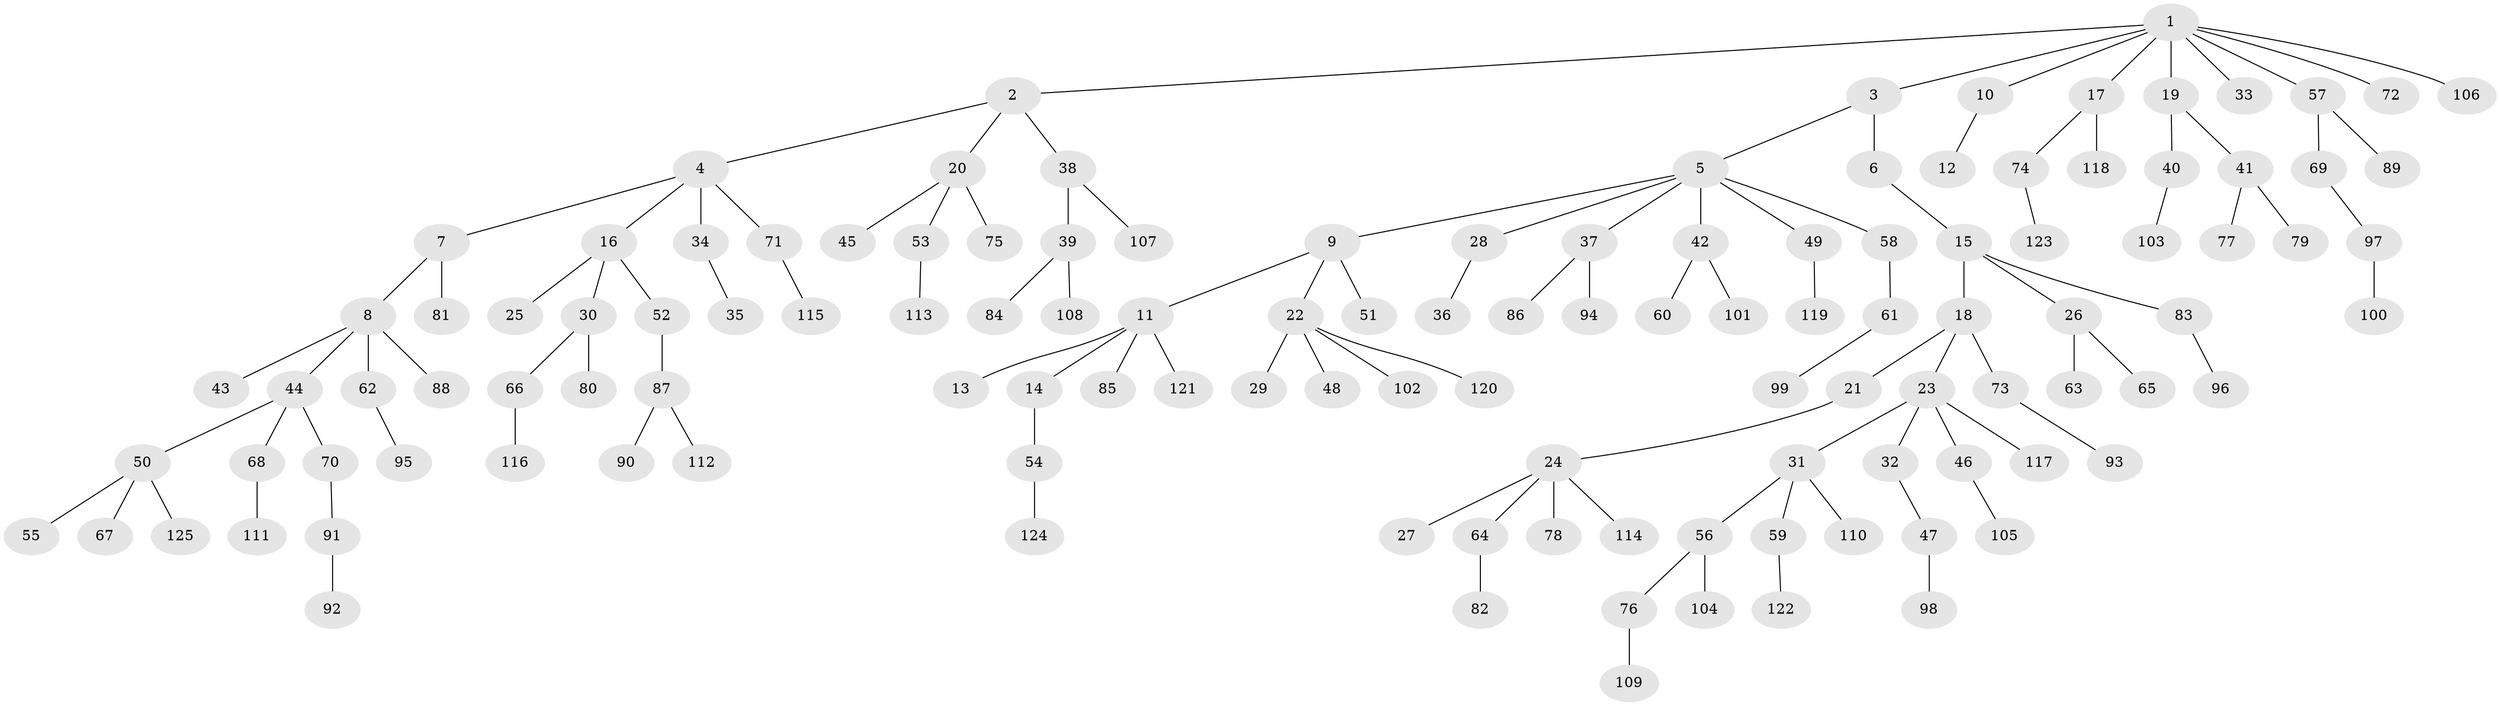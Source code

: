 // Generated by graph-tools (version 1.1) at 2025/26/03/09/25 03:26:30]
// undirected, 125 vertices, 124 edges
graph export_dot {
graph [start="1"]
  node [color=gray90,style=filled];
  1;
  2;
  3;
  4;
  5;
  6;
  7;
  8;
  9;
  10;
  11;
  12;
  13;
  14;
  15;
  16;
  17;
  18;
  19;
  20;
  21;
  22;
  23;
  24;
  25;
  26;
  27;
  28;
  29;
  30;
  31;
  32;
  33;
  34;
  35;
  36;
  37;
  38;
  39;
  40;
  41;
  42;
  43;
  44;
  45;
  46;
  47;
  48;
  49;
  50;
  51;
  52;
  53;
  54;
  55;
  56;
  57;
  58;
  59;
  60;
  61;
  62;
  63;
  64;
  65;
  66;
  67;
  68;
  69;
  70;
  71;
  72;
  73;
  74;
  75;
  76;
  77;
  78;
  79;
  80;
  81;
  82;
  83;
  84;
  85;
  86;
  87;
  88;
  89;
  90;
  91;
  92;
  93;
  94;
  95;
  96;
  97;
  98;
  99;
  100;
  101;
  102;
  103;
  104;
  105;
  106;
  107;
  108;
  109;
  110;
  111;
  112;
  113;
  114;
  115;
  116;
  117;
  118;
  119;
  120;
  121;
  122;
  123;
  124;
  125;
  1 -- 2;
  1 -- 3;
  1 -- 10;
  1 -- 17;
  1 -- 19;
  1 -- 33;
  1 -- 57;
  1 -- 72;
  1 -- 106;
  2 -- 4;
  2 -- 20;
  2 -- 38;
  3 -- 5;
  3 -- 6;
  4 -- 7;
  4 -- 16;
  4 -- 34;
  4 -- 71;
  5 -- 9;
  5 -- 28;
  5 -- 37;
  5 -- 42;
  5 -- 49;
  5 -- 58;
  6 -- 15;
  7 -- 8;
  7 -- 81;
  8 -- 43;
  8 -- 44;
  8 -- 62;
  8 -- 88;
  9 -- 11;
  9 -- 22;
  9 -- 51;
  10 -- 12;
  11 -- 13;
  11 -- 14;
  11 -- 85;
  11 -- 121;
  14 -- 54;
  15 -- 18;
  15 -- 26;
  15 -- 83;
  16 -- 25;
  16 -- 30;
  16 -- 52;
  17 -- 74;
  17 -- 118;
  18 -- 21;
  18 -- 23;
  18 -- 73;
  19 -- 40;
  19 -- 41;
  20 -- 45;
  20 -- 53;
  20 -- 75;
  21 -- 24;
  22 -- 29;
  22 -- 48;
  22 -- 102;
  22 -- 120;
  23 -- 31;
  23 -- 32;
  23 -- 46;
  23 -- 117;
  24 -- 27;
  24 -- 64;
  24 -- 78;
  24 -- 114;
  26 -- 63;
  26 -- 65;
  28 -- 36;
  30 -- 66;
  30 -- 80;
  31 -- 56;
  31 -- 59;
  31 -- 110;
  32 -- 47;
  34 -- 35;
  37 -- 86;
  37 -- 94;
  38 -- 39;
  38 -- 107;
  39 -- 84;
  39 -- 108;
  40 -- 103;
  41 -- 77;
  41 -- 79;
  42 -- 60;
  42 -- 101;
  44 -- 50;
  44 -- 68;
  44 -- 70;
  46 -- 105;
  47 -- 98;
  49 -- 119;
  50 -- 55;
  50 -- 67;
  50 -- 125;
  52 -- 87;
  53 -- 113;
  54 -- 124;
  56 -- 76;
  56 -- 104;
  57 -- 69;
  57 -- 89;
  58 -- 61;
  59 -- 122;
  61 -- 99;
  62 -- 95;
  64 -- 82;
  66 -- 116;
  68 -- 111;
  69 -- 97;
  70 -- 91;
  71 -- 115;
  73 -- 93;
  74 -- 123;
  76 -- 109;
  83 -- 96;
  87 -- 90;
  87 -- 112;
  91 -- 92;
  97 -- 100;
}
